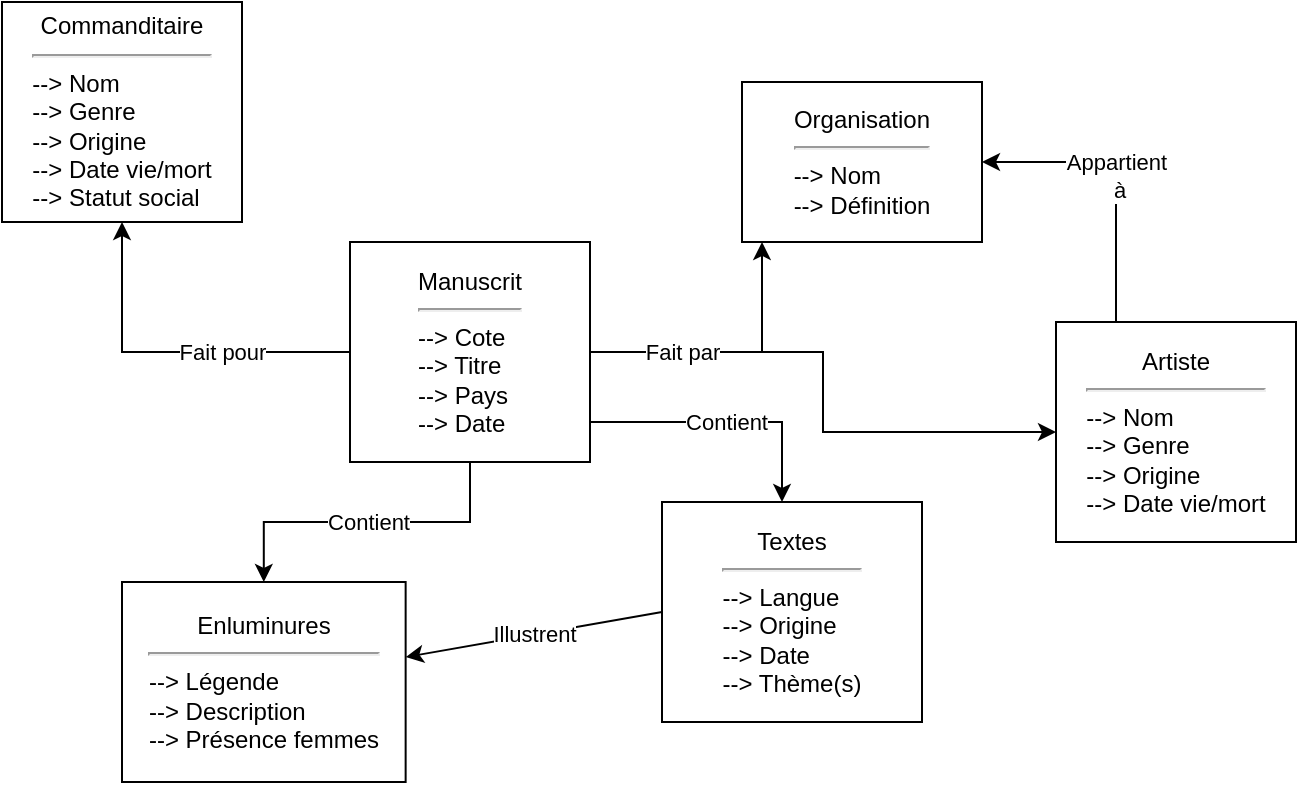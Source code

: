<mxfile version="20.5.3" type="github"><diagram id="q0DILytYg0iy6yfAkVPH" name="Page-1"><mxGraphModel dx="1048" dy="597" grid="1" gridSize="10" guides="1" tooltips="1" connect="1" arrows="1" fold="1" page="1" pageScale="1" pageWidth="827" pageHeight="1169" math="0" shadow="0"><root><mxCell id="0"/><mxCell id="1" parent="0"/><mxCell id="Z-nDP4wHouM15RZJmkO2-3" value="" style="edgeStyle=orthogonalEdgeStyle;rounded=0;orthogonalLoop=1;jettySize=auto;html=1;" edge="1" parent="1" source="Z-nDP4wHouM15RZJmkO2-1" target="Z-nDP4wHouM15RZJmkO2-2"><mxGeometry relative="1" as="geometry"/></mxCell><mxCell id="Z-nDP4wHouM15RZJmkO2-5" value="Fait par" style="edgeStyle=orthogonalEdgeStyle;rounded=0;orthogonalLoop=1;jettySize=auto;html=1;" edge="1" parent="1" source="Z-nDP4wHouM15RZJmkO2-1" target="Z-nDP4wHouM15RZJmkO2-4"><mxGeometry x="-0.352" relative="1" as="geometry"><Array as="points"><mxPoint x="560" y="225"/></Array><mxPoint as="offset"/></mxGeometry></mxCell><mxCell id="Z-nDP4wHouM15RZJmkO2-8" value="Fait pour" style="edgeStyle=orthogonalEdgeStyle;rounded=0;orthogonalLoop=1;jettySize=auto;html=1;entryX=0.5;entryY=1;entryDx=0;entryDy=0;verticalAlign=middle;endArrow=classic;endFill=1;" edge="1" parent="1" source="Z-nDP4wHouM15RZJmkO2-1" target="Z-nDP4wHouM15RZJmkO2-7"><mxGeometry x="-0.285" relative="1" as="geometry"><mxPoint x="320" y="140" as="targetPoint"/><mxPoint as="offset"/></mxGeometry></mxCell><mxCell id="Z-nDP4wHouM15RZJmkO2-11" value="Contient" style="edgeStyle=orthogonalEdgeStyle;rounded=0;orthogonalLoop=1;jettySize=auto;html=1;endArrow=classic;endFill=1;" edge="1" parent="1" source="Z-nDP4wHouM15RZJmkO2-1" target="Z-nDP4wHouM15RZJmkO2-10"><mxGeometry relative="1" as="geometry"/></mxCell><mxCell id="Z-nDP4wHouM15RZJmkO2-15" value="Contient" style="edgeStyle=orthogonalEdgeStyle;rounded=0;orthogonalLoop=1;jettySize=auto;html=1;endArrow=classic;endFill=1;" edge="1" parent="1" source="Z-nDP4wHouM15RZJmkO2-1" target="Z-nDP4wHouM15RZJmkO2-14"><mxGeometry relative="1" as="geometry"><Array as="points"><mxPoint x="570" y="260"/></Array></mxGeometry></mxCell><mxCell id="Z-nDP4wHouM15RZJmkO2-1" value="&lt;div&gt;Manuscrit&lt;/div&gt;&lt;div&gt;&lt;hr&gt;&lt;/div&gt;&lt;div align=&quot;left&quot;&gt;--&amp;gt; Cote&lt;br&gt;--&amp;gt; Titre&lt;br&gt;--&amp;gt; Pays&lt;br&gt;--&amp;gt; Date&lt;/div&gt;" style="rounded=0;whiteSpace=wrap;html=1;" vertex="1" parent="1"><mxGeometry x="354" y="170" width="120" height="110" as="geometry"/></mxCell><mxCell id="Z-nDP4wHouM15RZJmkO2-2" value="&lt;div&gt;Artiste&lt;br&gt;&lt;/div&gt;&lt;div&gt;&lt;hr&gt;&lt;/div&gt;&lt;div align=&quot;left&quot;&gt;--&amp;gt; Nom&lt;br&gt;&lt;/div&gt;&lt;div align=&quot;left&quot;&gt;--&amp;gt; Genre&lt;/div&gt;&lt;div align=&quot;left&quot;&gt;--&amp;gt; Origine&lt;br&gt;--&amp;gt; Date vie/mort&lt;/div&gt;" style="rounded=0;whiteSpace=wrap;html=1;" vertex="1" parent="1"><mxGeometry x="707" y="210" width="120" height="110" as="geometry"/></mxCell><mxCell id="Z-nDP4wHouM15RZJmkO2-4" value="&lt;div&gt;Organisation&lt;br&gt;&lt;/div&gt;&lt;div&gt;&lt;hr&gt;&lt;/div&gt;&lt;div align=&quot;left&quot;&gt;--&amp;gt; Nom&lt;br&gt;--&amp;gt; Définition&lt;/div&gt;" style="rounded=0;whiteSpace=wrap;html=1;" vertex="1" parent="1"><mxGeometry x="550" y="90" width="120" height="80" as="geometry"/></mxCell><mxCell id="Z-nDP4wHouM15RZJmkO2-6" value="&lt;div&gt;Appartient&lt;/div&gt;&lt;div&gt;&amp;nbsp;à&lt;/div&gt;" style="endArrow=classic;html=1;rounded=0;exitX=0.25;exitY=0;exitDx=0;exitDy=0;entryX=1;entryY=0.5;entryDx=0;entryDy=0;" edge="1" parent="1" source="Z-nDP4wHouM15RZJmkO2-2" target="Z-nDP4wHouM15RZJmkO2-4"><mxGeometry width="50" height="50" relative="1" as="geometry"><mxPoint x="730" y="200" as="sourcePoint"/><mxPoint x="600" y="10" as="targetPoint"/><Array as="points"><mxPoint x="737" y="130"/><mxPoint x="710" y="130"/></Array></mxGeometry></mxCell><mxCell id="Z-nDP4wHouM15RZJmkO2-7" value="&lt;div&gt;Commanditaire&lt;br&gt;&lt;/div&gt;&lt;div&gt;&lt;hr&gt;&lt;/div&gt;&lt;div align=&quot;left&quot;&gt;--&amp;gt; Nom&lt;br&gt;--&amp;gt; Genre&lt;br&gt;--&amp;gt; Origine&lt;br&gt;&lt;/div&gt;&lt;div align=&quot;left&quot;&gt;--&amp;gt; Date vie/mort&lt;/div&gt;&lt;div align=&quot;left&quot;&gt;--&amp;gt; Statut social&lt;br&gt;&lt;/div&gt;" style="rounded=0;whiteSpace=wrap;html=1;" vertex="1" parent="1"><mxGeometry x="180" y="50" width="120" height="110" as="geometry"/></mxCell><mxCell id="Z-nDP4wHouM15RZJmkO2-10" value="&lt;div&gt;Enluminures&lt;br&gt;&lt;/div&gt;&lt;div&gt;&lt;hr&gt;&lt;/div&gt;&lt;div align=&quot;left&quot;&gt;--&amp;gt; Légende&lt;br&gt;--&amp;gt; Description&lt;br&gt;--&amp;gt; Présence femmes&lt;br&gt;&lt;/div&gt;" style="rounded=0;whiteSpace=wrap;html=1;" vertex="1" parent="1"><mxGeometry x="240.0" y="340" width="141.82" height="100" as="geometry"/></mxCell><mxCell id="Z-nDP4wHouM15RZJmkO2-14" value="&lt;div align=&quot;center&quot;&gt;Textes&lt;/div&gt;&lt;div align=&quot;center&quot;&gt;&lt;hr&gt;&lt;/div&gt;&lt;div align=&quot;left&quot;&gt;--&amp;gt; Langue&lt;br&gt;--&amp;gt; Origine&lt;br&gt;--&amp;gt; Date&lt;br&gt;--&amp;gt; Thème(s)&lt;br&gt;&lt;/div&gt;" style="rounded=0;whiteSpace=wrap;html=1;align=center;" vertex="1" parent="1"><mxGeometry x="510" y="300" width="130" height="110" as="geometry"/></mxCell><mxCell id="Z-nDP4wHouM15RZJmkO2-16" value="Illustrent" style="endArrow=classic;html=1;rounded=0;exitX=0;exitY=0.5;exitDx=0;exitDy=0;" edge="1" parent="1" source="Z-nDP4wHouM15RZJmkO2-14" target="Z-nDP4wHouM15RZJmkO2-10"><mxGeometry width="50" height="50" relative="1" as="geometry"><mxPoint x="380" y="320" as="sourcePoint"/><mxPoint x="430" y="270" as="targetPoint"/></mxGeometry></mxCell></root></mxGraphModel></diagram></mxfile>